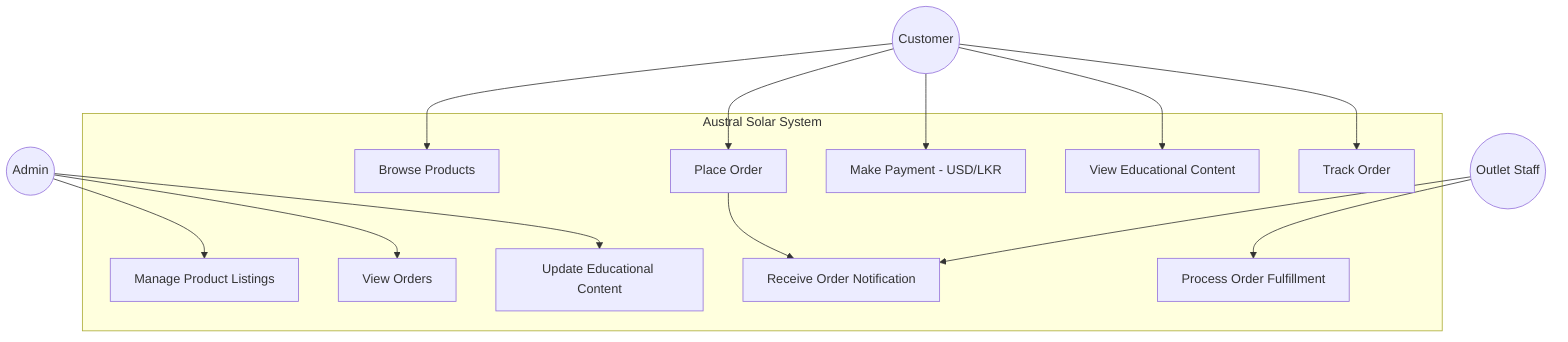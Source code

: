 graph TD
    subgraph "Austral Solar System"
        UC1[Browse Products]
        UC2[Place Order]
        UC3[Make Payment - USD/LKR]
        UC4[View Educational Content]
        UC5[Track Order]
        UC6[Manage Product Listings]
        UC7[View Orders]
        UC8[Update Educational Content]
        UC9[Receive Order Notification]
        UC10[Process Order Fulfillment]
    end

    Customer((Customer)) --> UC1
    Customer --> UC2
    Customer --> UC3
    Customer --> UC4
    Customer --> UC5

    Admin((Admin)) --> UC6
    Admin --> UC7
    Admin --> UC8

    OutletStaff((Outlet Staff)) --> UC9
    OutletStaff --> UC10

    UC2 --> UC9
